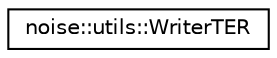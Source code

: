 digraph "Graphical Class Hierarchy"
{
  edge [fontname="Helvetica",fontsize="10",labelfontname="Helvetica",labelfontsize="10"];
  node [fontname="Helvetica",fontsize="10",shape=record];
  rankdir="LR";
  Node1 [label="noise::utils::WriterTER",height=0.2,width=0.4,color="black", fillcolor="white", style="filled",URL="$classnoise_1_1utils_1_1_writer_t_e_r.html"];
}
